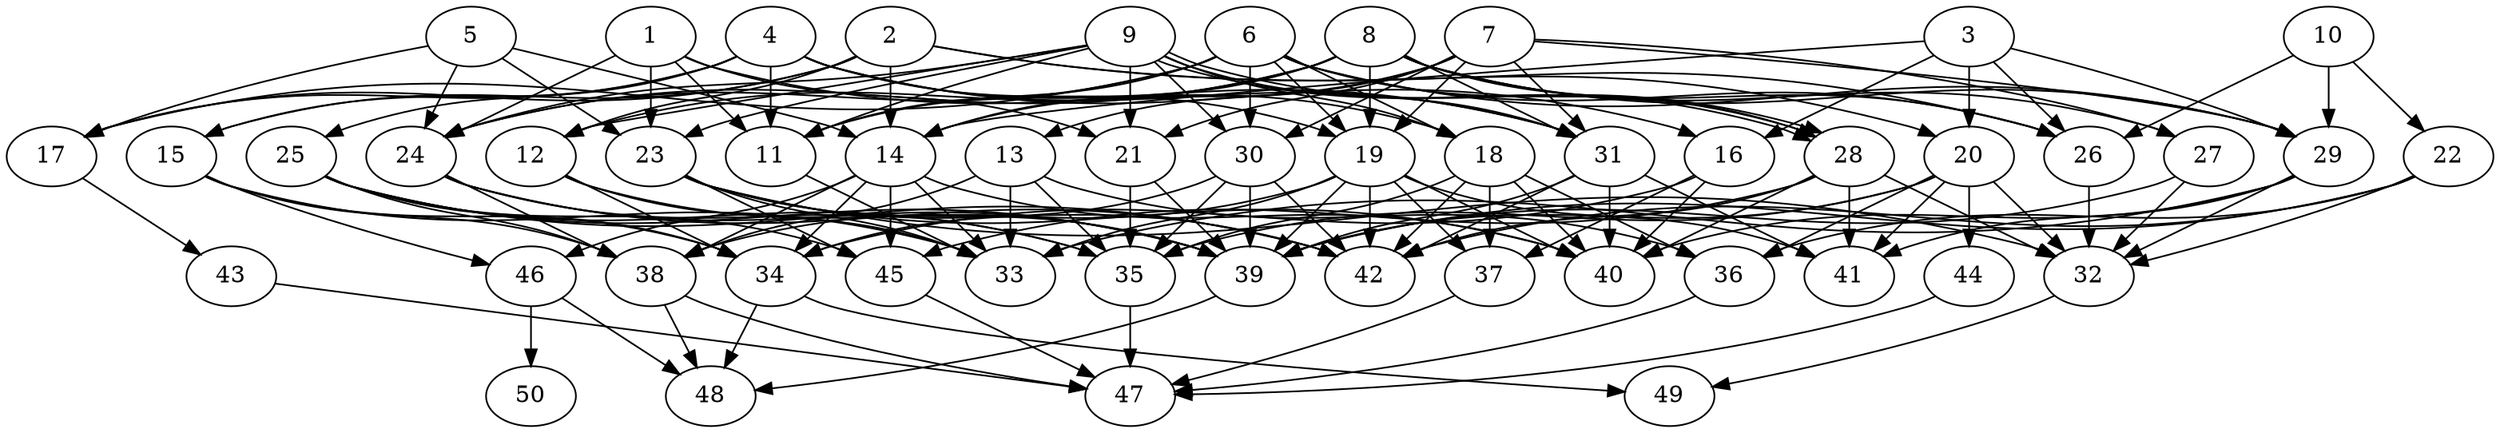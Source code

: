 // DAG automatically generated by daggen at Thu Oct  3 14:07:58 2019
// ./daggen --dot -n 50 --ccr 0.5 --fat 0.7 --regular 0.5 --density 0.5 --mindata 5242880 --maxdata 52428800 
digraph G {
  1 [size="84107264", alpha="0.14", expect_size="42053632"] 
  1 -> 11 [size ="42053632"]
  1 -> 21 [size ="42053632"]
  1 -> 23 [size ="42053632"]
  1 -> 24 [size ="42053632"]
  1 -> 31 [size ="42053632"]
  2 [size="89337856", alpha="0.07", expect_size="44668928"] 
  2 -> 12 [size ="44668928"]
  2 -> 14 [size ="44668928"]
  2 -> 15 [size ="44668928"]
  2 -> 17 [size ="44668928"]
  2 -> 20 [size ="44668928"]
  2 -> 26 [size ="44668928"]
  3 [size="81698816", alpha="0.16", expect_size="40849408"] 
  3 -> 14 [size ="40849408"]
  3 -> 16 [size ="40849408"]
  3 -> 20 [size ="40849408"]
  3 -> 26 [size ="40849408"]
  3 -> 29 [size ="40849408"]
  4 [size="12922880", alpha="0.09", expect_size="6461440"] 
  4 -> 11 [size ="6461440"]
  4 -> 15 [size ="6461440"]
  4 -> 16 [size ="6461440"]
  4 -> 17 [size ="6461440"]
  4 -> 18 [size ="6461440"]
  4 -> 19 [size ="6461440"]
  4 -> 25 [size ="6461440"]
  4 -> 31 [size ="6461440"]
  5 [size="59203584", alpha="0.19", expect_size="29601792"] 
  5 -> 14 [size ="29601792"]
  5 -> 17 [size ="29601792"]
  5 -> 23 [size ="29601792"]
  5 -> 24 [size ="29601792"]
  6 [size="58363904", alpha="0.04", expect_size="29181952"] 
  6 -> 11 [size ="29181952"]
  6 -> 17 [size ="29181952"]
  6 -> 18 [size ="29181952"]
  6 -> 19 [size ="29181952"]
  6 -> 24 [size ="29181952"]
  6 -> 26 [size ="29181952"]
  6 -> 28 [size ="29181952"]
  6 -> 29 [size ="29181952"]
  6 -> 30 [size ="29181952"]
  7 [size="23666688", alpha="0.16", expect_size="11833344"] 
  7 -> 13 [size ="11833344"]
  7 -> 14 [size ="11833344"]
  7 -> 19 [size ="11833344"]
  7 -> 21 [size ="11833344"]
  7 -> 27 [size ="11833344"]
  7 -> 29 [size ="11833344"]
  7 -> 30 [size ="11833344"]
  7 -> 31 [size ="11833344"]
  8 [size="18507776", alpha="0.05", expect_size="9253888"] 
  8 -> 11 [size ="9253888"]
  8 -> 12 [size ="9253888"]
  8 -> 14 [size ="9253888"]
  8 -> 19 [size ="9253888"]
  8 -> 24 [size ="9253888"]
  8 -> 26 [size ="9253888"]
  8 -> 27 [size ="9253888"]
  8 -> 28 [size ="9253888"]
  8 -> 29 [size ="9253888"]
  8 -> 31 [size ="9253888"]
  9 [size="42399744", alpha="0.15", expect_size="21199872"] 
  9 -> 11 [size ="21199872"]
  9 -> 12 [size ="21199872"]
  9 -> 18 [size ="21199872"]
  9 -> 21 [size ="21199872"]
  9 -> 23 [size ="21199872"]
  9 -> 24 [size ="21199872"]
  9 -> 28 [size ="21199872"]
  9 -> 28 [size ="21199872"]
  9 -> 30 [size ="21199872"]
  9 -> 31 [size ="21199872"]
  10 [size="63141888", alpha="0.06", expect_size="31570944"] 
  10 -> 22 [size ="31570944"]
  10 -> 26 [size ="31570944"]
  10 -> 29 [size ="31570944"]
  11 [size="70346752", alpha="0.13", expect_size="35173376"] 
  11 -> 33 [size ="35173376"]
  12 [size="44017664", alpha="0.15", expect_size="22008832"] 
  12 -> 33 [size ="22008832"]
  12 -> 34 [size ="22008832"]
  12 -> 39 [size ="22008832"]
  13 [size="76546048", alpha="0.18", expect_size="38273024"] 
  13 -> 33 [size ="38273024"]
  13 -> 35 [size ="38273024"]
  13 -> 36 [size ="38273024"]
  13 -> 38 [size ="38273024"]
  14 [size="57071616", alpha="0.05", expect_size="28535808"] 
  14 -> 33 [size ="28535808"]
  14 -> 34 [size ="28535808"]
  14 -> 38 [size ="28535808"]
  14 -> 40 [size ="28535808"]
  14 -> 45 [size ="28535808"]
  14 -> 46 [size ="28535808"]
  15 [size="97411072", alpha="0.09", expect_size="48705536"] 
  15 -> 33 [size ="48705536"]
  15 -> 34 [size ="48705536"]
  15 -> 38 [size ="48705536"]
  15 -> 46 [size ="48705536"]
  16 [size="93802496", alpha="0.09", expect_size="46901248"] 
  16 -> 34 [size ="46901248"]
  16 -> 37 [size ="46901248"]
  16 -> 40 [size ="46901248"]
  17 [size="19550208", alpha="0.12", expect_size="9775104"] 
  17 -> 43 [size ="9775104"]
  18 [size="95614976", alpha="0.14", expect_size="47807488"] 
  18 -> 35 [size ="47807488"]
  18 -> 36 [size ="47807488"]
  18 -> 37 [size ="47807488"]
  18 -> 40 [size ="47807488"]
  18 -> 42 [size ="47807488"]
  19 [size="23312384", alpha="0.13", expect_size="11656192"] 
  19 -> 33 [size ="11656192"]
  19 -> 37 [size ="11656192"]
  19 -> 38 [size ="11656192"]
  19 -> 39 [size ="11656192"]
  19 -> 40 [size ="11656192"]
  19 -> 41 [size ="11656192"]
  19 -> 42 [size ="11656192"]
  20 [size="92454912", alpha="0.10", expect_size="46227456"] 
  20 -> 32 [size ="46227456"]
  20 -> 35 [size ="46227456"]
  20 -> 36 [size ="46227456"]
  20 -> 39 [size ="46227456"]
  20 -> 41 [size ="46227456"]
  20 -> 44 [size ="46227456"]
  21 [size="25948160", alpha="0.03", expect_size="12974080"] 
  21 -> 35 [size ="12974080"]
  21 -> 39 [size ="12974080"]
  22 [size="85940224", alpha="0.13", expect_size="42970112"] 
  22 -> 32 [size ="42970112"]
  22 -> 36 [size ="42970112"]
  22 -> 39 [size ="42970112"]
  22 -> 42 [size ="42970112"]
  23 [size="63105024", alpha="0.18", expect_size="31552512"] 
  23 -> 32 [size ="31552512"]
  23 -> 33 [size ="31552512"]
  23 -> 39 [size ="31552512"]
  23 -> 40 [size ="31552512"]
  23 -> 42 [size ="31552512"]
  23 -> 45 [size ="31552512"]
  24 [size="53602304", alpha="0.03", expect_size="26801152"] 
  24 -> 35 [size ="26801152"]
  24 -> 38 [size ="26801152"]
  24 -> 39 [size ="26801152"]
  24 -> 42 [size ="26801152"]
  25 [size="75708416", alpha="0.18", expect_size="37854208"] 
  25 -> 34 [size ="37854208"]
  25 -> 35 [size ="37854208"]
  25 -> 38 [size ="37854208"]
  25 -> 39 [size ="37854208"]
  25 -> 42 [size ="37854208"]
  25 -> 45 [size ="37854208"]
  26 [size="25387008", alpha="0.04", expect_size="12693504"] 
  26 -> 32 [size ="12693504"]
  27 [size="69425152", alpha="0.13", expect_size="34712576"] 
  27 -> 32 [size ="34712576"]
  27 -> 39 [size ="34712576"]
  28 [size="31584256", alpha="0.03", expect_size="15792128"] 
  28 -> 32 [size ="15792128"]
  28 -> 40 [size ="15792128"]
  28 -> 41 [size ="15792128"]
  28 -> 42 [size ="15792128"]
  28 -> 45 [size ="15792128"]
  29 [size="98611200", alpha="0.20", expect_size="49305600"] 
  29 -> 32 [size ="49305600"]
  29 -> 33 [size ="49305600"]
  29 -> 40 [size ="49305600"]
  29 -> 41 [size ="49305600"]
  30 [size="65273856", alpha="0.08", expect_size="32636928"] 
  30 -> 34 [size ="32636928"]
  30 -> 35 [size ="32636928"]
  30 -> 39 [size ="32636928"]
  30 -> 42 [size ="32636928"]
  31 [size="19341312", alpha="0.09", expect_size="9670656"] 
  31 -> 39 [size ="9670656"]
  31 -> 40 [size ="9670656"]
  31 -> 41 [size ="9670656"]
  31 -> 42 [size ="9670656"]
  32 [size="34435072", alpha="0.17", expect_size="17217536"] 
  32 -> 49 [size ="17217536"]
  33 [size="95039488", alpha="0.19", expect_size="47519744"] 
  34 [size="83621888", alpha="0.11", expect_size="41810944"] 
  34 -> 48 [size ="41810944"]
  34 -> 49 [size ="41810944"]
  35 [size="96993280", alpha="0.01", expect_size="48496640"] 
  35 -> 47 [size ="48496640"]
  36 [size="89497600", alpha="0.09", expect_size="44748800"] 
  36 -> 47 [size ="44748800"]
  37 [size="14645248", alpha="0.18", expect_size="7322624"] 
  37 -> 47 [size ="7322624"]
  38 [size="74360832", alpha="0.06", expect_size="37180416"] 
  38 -> 47 [size ="37180416"]
  38 -> 48 [size ="37180416"]
  39 [size="87922688", alpha="0.17", expect_size="43961344"] 
  39 -> 48 [size ="43961344"]
  40 [size="87246848", alpha="0.05", expect_size="43623424"] 
  41 [size="30617600", alpha="0.16", expect_size="15308800"] 
  42 [size="72269824", alpha="0.03", expect_size="36134912"] 
  43 [size="56989696", alpha="0.02", expect_size="28494848"] 
  43 -> 47 [size ="28494848"]
  44 [size="50841600", alpha="0.09", expect_size="25420800"] 
  44 -> 47 [size ="25420800"]
  45 [size="100411392", alpha="0.10", expect_size="50205696"] 
  45 -> 47 [size ="50205696"]
  46 [size="103882752", alpha="0.15", expect_size="51941376"] 
  46 -> 48 [size ="51941376"]
  46 -> 50 [size ="51941376"]
  47 [size="50198528", alpha="0.12", expect_size="25099264"] 
  48 [size="42799104", alpha="0.13", expect_size="21399552"] 
  49 [size="72437760", alpha="0.13", expect_size="36218880"] 
  50 [size="57575424", alpha="0.05", expect_size="28787712"] 
}
